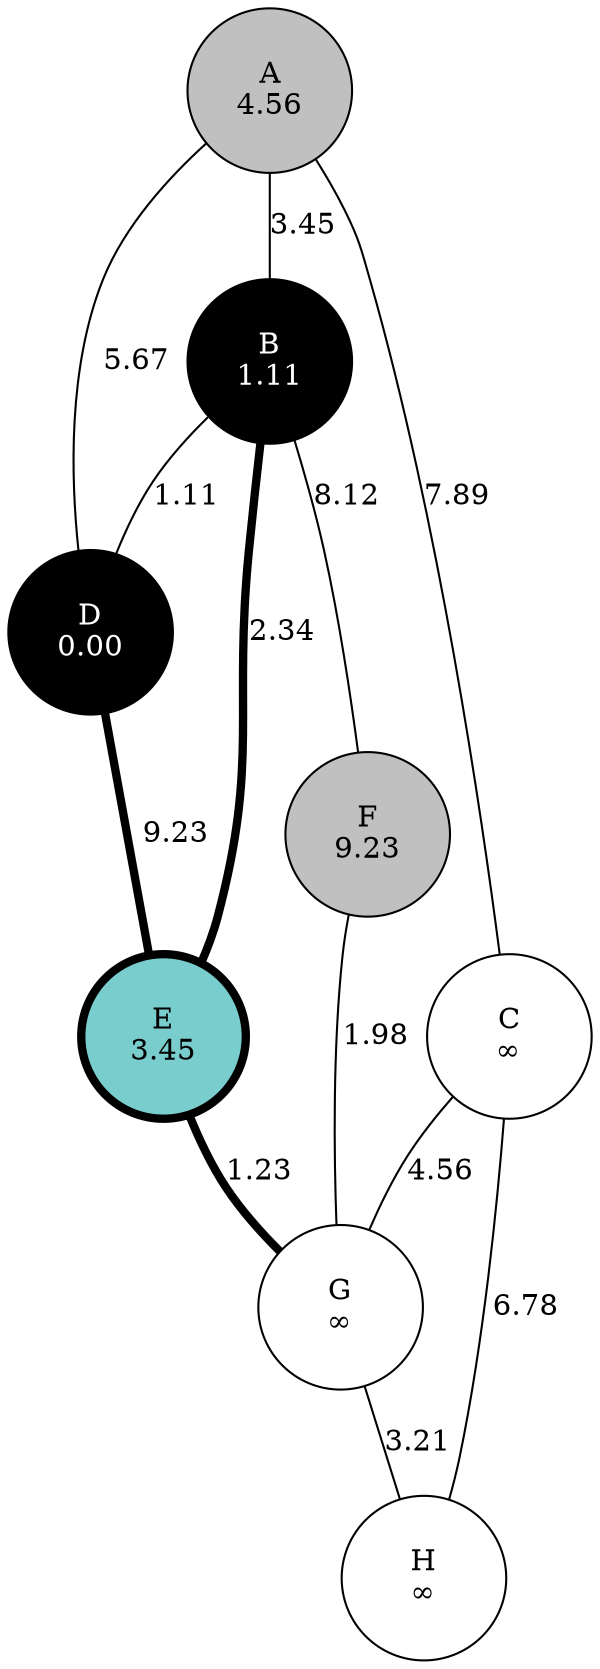 strict graph  {
A [distance="4.56", fillcolor=gray, height="1.1", label="A\n4.56", style=filled, width="1.1"];
B [distance="1.11", fillcolor=black, fontcolor=white, height="1.1", label="B\n1.11", style=filled, width="1.1"];
C [distance=None, fillcolor=white, height="1.1", label="C\n∞", style=filled, width="1.1"];
D [distance="0.00", fillcolor=black, fontcolor=white, height="1.1", label="D\n0.00", style=filled, width="1.1"];
E [distance="3.45", fillcolor=darkslategray3, height="1.1", label="E\n3.45", penwidth=4, style=filled, width="1.1"];
F [distance="9.23", fillcolor=gray, height="1.1", label="F\n9.23", style=filled, width="1.1"];
G [distance=None, fillcolor=white, height="1.1", label="G\n∞", style=filled, width="1.1"];
H [distance=None, fillcolor=white, height="1.1", label="H\n∞", style=filled, width="1.1"];
A -- B  [label="3.45"];
A -- C  [label="7.89"];
A -- D  [label="5.67"];
B -- E  [label="2.34", penwidth=4];
B -- F  [label="8.12"];
B -- D  [label="1.11"];
C -- G  [label="4.56"];
C -- H  [label="6.78"];
D -- E  [label="9.23", penwidth=4];
E -- G  [label="1.23", penwidth=4];
F -- G  [label="1.98"];
G -- H  [label="3.21"];
}
